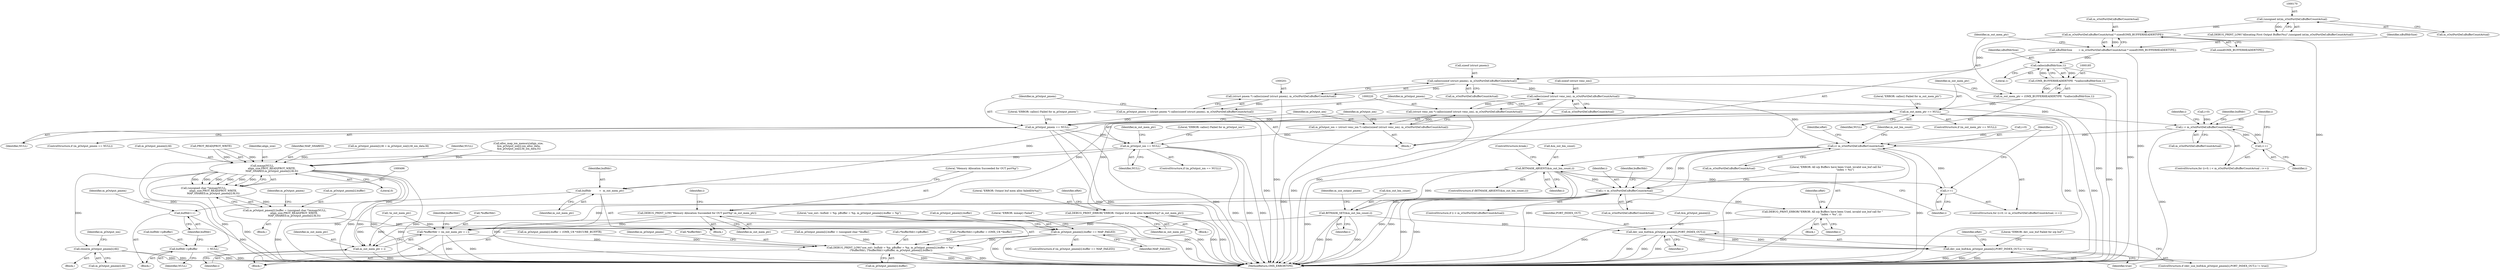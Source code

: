 digraph "0_Android_89913d7df36dbeb458ce165856bd6505a2ec647d_0@API" {
"1000176" [label="(Call,m_sOutPortDef.nBufferCountActual * sizeof(OMX_BUFFERHEADERTYPE))"];
"1000169" [label="(Call,(unsigned int)m_sOutPortDef.nBufferCountActual)"];
"1000174" [label="(Call,nBufHdrSize        = m_sOutPortDef.nBufferCountActual * sizeof(OMX_BUFFERHEADERTYPE))"];
"1000186" [label="(Call,calloc(nBufHdrSize,1))"];
"1000184" [label="(Call,(OMX_BUFFERHEADERTYPE  *)calloc(nBufHdrSize,1))"];
"1000182" [label="(Call,m_out_mem_ptr = (OMX_BUFFERHEADERTYPE  *)calloc(nBufHdrSize,1))"];
"1000190" [label="(Call,m_out_mem_ptr == NULL)"];
"1000209" [label="(Call,m_pOutput_pmem == NULL)"];
"1000228" [label="(Call,m_pOutput_ion == NULL)"];
"1000290" [label="(Call,bufHdr->pBuffer            = NULL)"];
"1000497" [label="(Call,mmap(NULL,\n                        align_size,PROT_READ|PROT_WRITE,\n                        MAP_SHARED,m_pOutput_pmem[i].fd,0))"];
"1000495" [label="(Call,(unsigned char *)mmap(NULL,\n                        align_size,PROT_READ|PROT_WRITE,\n                        MAP_SHARED,m_pOutput_pmem[i].fd,0))"];
"1000489" [label="(Call,m_pOutput_pmem[i].buffer = (unsigned char *)mmap(NULL,\n                        align_size,PROT_READ|PROT_WRITE,\n                        MAP_SHARED,m_pOutput_pmem[i].fd,0))"];
"1000511" [label="(Call,m_pOutput_pmem[i].buffer == MAP_FAILED)"];
"1000608" [label="(Call,DEBUG_PRINT_LOW(\"use_out:: bufhdr = %p, pBuffer = %p, m_pOutput_pmem[i].buffer = %p\",\n (*bufferHdr), (*bufferHdr)->pBuffer, m_pOutput_pmem[i].buffer))"];
"1000521" [label="(Call,close(m_pOutput_pmem[i].fd))"];
"1000239" [label="(Call,bufHdr          =  m_out_mem_ptr)"];
"1000295" [label="(Call,bufHdr++)"];
"1000242" [label="(Call,DEBUG_PRINT_LOW(\"Memory Allocation Succeeded for OUT port%p\",m_out_mem_ptr))"];
"1000371" [label="(Call,*bufferHdr = (m_out_mem_ptr + i ))"];
"1000374" [label="(Call,m_out_mem_ptr + i)"];
"1000334" [label="(Call,DEBUG_PRINT_ERROR(\"ERROR: Output buf mem alloc failed[0x%p]\",m_out_mem_ptr))"];
"1000202" [label="(Call,calloc(sizeof (struct pmem), m_sOutPortDef.nBufferCountActual))"];
"1000200" [label="(Call,(struct pmem *) calloc(sizeof (struct pmem), m_sOutPortDef.nBufferCountActual))"];
"1000198" [label="(Call,m_pOutput_pmem = (struct pmem *) calloc(sizeof (struct pmem), m_sOutPortDef.nBufferCountActual))"];
"1000221" [label="(Call,calloc(sizeof (struct venc_ion), m_sOutPortDef.nBufferCountActual))"];
"1000219" [label="(Call,(struct venc_ion *) calloc(sizeof (struct venc_ion), m_sOutPortDef.nBufferCountActual))"];
"1000217" [label="(Call,m_pOutput_ion = (struct venc_ion *) calloc(sizeof (struct venc_ion), m_sOutPortDef.nBufferCountActual))"];
"1000249" [label="(Call,i < m_sOutPortDef.nBufferCountActual)"];
"1000254" [label="(Call,i++)"];
"1000344" [label="(Call,i< m_sOutPortDef.nBufferCountActual)"];
"1000353" [label="(Call,BITMASK_ABSENT(&m_out_bm_count,i))"];
"1000349" [label="(Call,i++)"];
"1000365" [label="(Call,i < m_sOutPortDef.nBufferCountActual)"];
"1000391" [label="(Call,BITMASK_SET(&m_out_bm_count,i))"];
"1000623" [label="(Call,dev_use_buf(&m_pOutput_pmem[i],PORT_INDEX_OUT,i))"];
"1000622" [label="(Call,dev_use_buf(&m_pOutput_pmem[i],PORT_INDEX_OUT,i) != true)"];
"1000638" [label="(Call,DEBUG_PRINT_ERROR(\"ERROR: All o/p Buffers have been Used, invalid use_buf call for \"\n                     \"index = %u\", i))"];
"1000167" [label="(Call,DEBUG_PRINT_LOW(\"Allocating First Output Buffer(%u)\",(unsigned int)m_sOutPortDef.nBufferCountActual))"];
"1000183" [label="(Identifier,m_out_mem_ptr)"];
"1000512" [label="(Call,m_pOutput_pmem[i].buffer)"];
"1000169" [label="(Call,(unsigned int)m_sOutPortDef.nBufferCountActual)"];
"1000159" [label="(Block,)"];
"1000296" [label="(Identifier,bufHdr)"];
"1000191" [label="(Identifier,m_out_mem_ptr)"];
"1000639" [label="(Literal,\"ERROR: All o/p Buffers have been Used, invalid use_buf call for \"\n                     \"index = %u\")"];
"1000340" [label="(ControlStructure,for (i=0; i< m_sOutPortDef.nBufferCountActual; i++))"];
"1000366" [label="(Identifier,i)"];
"1000187" [label="(Identifier,nBufHdrSize)"];
"1000244" [label="(Identifier,m_out_mem_ptr)"];
"1000345" [label="(Identifier,i)"];
"1000230" [label="(Identifier,NULL)"];
"1000157" [label="(Call,!m_out_mem_ptr)"];
"1000630" [label="(Identifier,true)"];
"1000626" [label="(Identifier,m_pOutput_pmem)"];
"1000334" [label="(Call,DEBUG_PRINT_ERROR(\"ERROR: Output buf mem alloc failed[0x%p]\",m_out_mem_ptr))"];
"1000371" [label="(Call,*bufferHdr = (m_out_mem_ptr + i ))"];
"1000211" [label="(Identifier,NULL)"];
"1000610" [label="(Call,*bufferHdr)"];
"1000629" [label="(Identifier,i)"];
"1000373" [label="(Identifier,bufferHdr)"];
"1000335" [label="(Literal,\"ERROR: Output buf mem alloc failed[0x%p]\")"];
"1000621" [label="(ControlStructure,if (dev_use_buf(&m_pOutput_pmem[i],PORT_INDEX_OUT,i) != true))"];
"1000199" [label="(Identifier,m_pOutput_pmem)"];
"1000517" [label="(Identifier,MAP_FAILED)"];
"1000242" [label="(Call,DEBUG_PRINT_LOW(\"Memory Allocation Succeeded for OUT port%p\",m_out_mem_ptr))"];
"1000391" [label="(Call,BITMASK_SET(&m_out_bm_count,i))"];
"1000221" [label="(Call,calloc(sizeof (struct venc_ion), m_sOutPortDef.nBufferCountActual))"];
"1000175" [label="(Identifier,nBufHdrSize)"];
"1000497" [label="(Call,mmap(NULL,\n                        align_size,PROT_READ|PROT_WRITE,\n                        MAP_SHARED,m_pOutput_pmem[i].fd,0))"];
"1000210" [label="(Identifier,m_pOutput_pmem)"];
"1000509" [label="(Literal,0)"];
"1000171" [label="(Call,m_sOutPortDef.nBufferCountActual)"];
"1000190" [label="(Call,m_out_mem_ptr == NULL)"];
"1000504" [label="(Call,m_pOutput_pmem[i].fd)"];
"1000217" [label="(Call,m_pOutput_ion = (struct venc_ion *) calloc(sizeof (struct venc_ion), m_sOutPortDef.nBufferCountActual))"];
"1000520" [label="(Literal,\"ERROR: mmap() Failed\")"];
"1000247" [label="(Identifier,i)"];
"1000259" [label="(Identifier,bufHdr)"];
"1000367" [label="(Call,m_sOutPortDef.nBufferCountActual)"];
"1000645" [label="(Identifier,eRet)"];
"1000250" [label="(Identifier,i)"];
"1000342" [label="(Identifier,i)"];
"1000354" [label="(Call,&m_out_bm_count)"];
"1000394" [label="(Identifier,i)"];
"1000192" [label="(Identifier,NULL)"];
"1000202" [label="(Call,calloc(sizeof (struct pmem), m_sOutPortDef.nBufferCountActual))"];
"1000229" [label="(Identifier,m_pOutput_ion)"];
"1000500" [label="(Call,PROT_READ|PROT_WRITE)"];
"1000495" [label="(Call,(unsigned char *)mmap(NULL,\n                        align_size,PROT_READ|PROT_WRITE,\n                        MAP_SHARED,m_pOutput_pmem[i].fd,0))"];
"1000623" [label="(Call,dev_use_buf(&m_pOutput_pmem[i],PORT_INDEX_OUT,i))"];
"1000588" [label="(Call,m_pOutput_pmem[i].buffer = (unsigned char *)buffer)"];
"1000186" [label="(Call,calloc(nBufHdrSize,1))"];
"1000499" [label="(Identifier,align_size)"];
"1000349" [label="(Call,i++)"];
"1000241" [label="(Identifier,m_out_mem_ptr)"];
"1000350" [label="(Identifier,i)"];
"1000510" [label="(ControlStructure,if (m_pOutput_pmem[i].buffer == MAP_FAILED))"];
"1000295" [label="(Call,bufHdr++)"];
"1000344" [label="(Call,i< m_sOutPortDef.nBufferCountActual)"];
"1000208" [label="(ControlStructure,if (m_pOutput_pmem == NULL))"];
"1000370" [label="(Block,)"];
"1000353" [label="(Call,BITMASK_ABSENT(&m_out_bm_count,i))"];
"1000352" [label="(ControlStructure,if (BITMASK_ABSENT(&m_out_bm_count,i)))"];
"1000356" [label="(Identifier,i)"];
"1000522" [label="(Call,m_pOutput_pmem[i].fd)"];
"1000346" [label="(Call,m_sOutPortDef.nBufferCountActual)"];
"1000488" [label="(Block,)"];
"1000612" [label="(Call,(*bufferHdr)->pBuffer)"];
"1000243" [label="(Literal,\"Memory Allocation Succeeded for OUT port%p\")"];
"1000233" [label="(Literal,\"ERROR: calloc() Failed for m_pOutput_ion\")"];
"1000237" [label="(Identifier,m_out_mem_ptr)"];
"1000189" [label="(ControlStructure,if (m_out_mem_ptr == NULL))"];
"1000374" [label="(Call,m_out_mem_ptr + i)"];
"1000377" [label="(Call,(*bufferHdr)->pBuffer = (OMX_U8 *)buffer)"];
"1000514" [label="(Identifier,m_pOutput_pmem)"];
"1000476" [label="(Call,m_pOutput_pmem[i].buffer = (OMX_U8 *)SECURE_BUFPTR)"];
"1000336" [label="(Identifier,m_out_mem_ptr)"];
"1000376" [label="(Identifier,i)"];
"1000333" [label="(Block,)"];
"1000633" [label="(Literal,\"ERROR: dev_use_buf Failed for o/p buf\")"];
"1000609" [label="(Literal,\"use_out:: bufhdr = %p, pBuffer = %p, m_pOutput_pmem[i].buffer = %p\")"];
"1000637" [label="(Block,)"];
"1000392" [label="(Call,&m_out_bm_count)"];
"1000240" [label="(Identifier,bufHdr)"];
"1000209" [label="(Call,m_pOutput_pmem == NULL)"];
"1000521" [label="(Call,close(m_pOutput_pmem[i].fd))"];
"1000511" [label="(Call,m_pOutput_pmem[i].buffer == MAP_FAILED)"];
"1000177" [label="(Call,m_sOutPortDef.nBufferCountActual)"];
"1000642" [label="(Identifier,eRet)"];
"1000365" [label="(Call,i < m_sOutPortDef.nBufferCountActual)"];
"1000246" [label="(Call,i=0)"];
"1000372" [label="(Call,*bufferHdr)"];
"1000290" [label="(Call,bufHdr->pBuffer            = NULL)"];
"1000238" [label="(Block,)"];
"1000503" [label="(Identifier,MAP_SHARED)"];
"1000180" [label="(Call,sizeof(OMX_BUFFERHEADERTYPE))"];
"1000205" [label="(Call,m_sOutPortDef.nBufferCountActual)"];
"1000254" [label="(Call,i++)"];
"1000380" [label="(Identifier,bufferHdr)"];
"1000361" [label="(Identifier,eRet)"];
"1000249" [label="(Call,i < m_sOutPortDef.nBufferCountActual)"];
"1000256" [label="(Block,)"];
"1000203" [label="(Call,sizeof (struct pmem))"];
"1000219" [label="(Call,(struct venc_ion *) calloc(sizeof (struct venc_ion), m_sOutPortDef.nBufferCountActual))"];
"1000608" [label="(Call,DEBUG_PRINT_LOW(\"use_out:: bufhdr = %p, pBuffer = %p, m_pOutput_pmem[i].buffer = %p\",\n (*bufferHdr), (*bufferHdr)->pBuffer, m_pOutput_pmem[i].buffer))"];
"1000375" [label="(Identifier,m_out_mem_ptr)"];
"1000251" [label="(Call,m_sOutPortDef.nBufferCountActual)"];
"1000214" [label="(Literal,\"ERROR: calloc() Failed for m_pOutput_pmem\")"];
"1000198" [label="(Call,m_pOutput_pmem = (struct pmem *) calloc(sizeof (struct pmem), m_sOutPortDef.nBufferCountActual))"];
"1000174" [label="(Call,nBufHdrSize        = m_sOutPortDef.nBufferCountActual * sizeof(OMX_BUFFERHEADERTYPE))"];
"1000364" [label="(ControlStructure,if (i < m_sOutPortDef.nBufferCountActual))"];
"1000628" [label="(Identifier,PORT_INDEX_OUT)"];
"1000224" [label="(Call,m_sOutPortDef.nBufferCountActual)"];
"1000255" [label="(Identifier,i)"];
"1000638" [label="(Call,DEBUG_PRINT_ERROR(\"ERROR: All o/p Buffers have been Used, invalid use_buf call for \"\n                     \"index = %u\", i))"];
"1000195" [label="(Literal,\"ERROR: calloc() Failed for m_out_mem_ptr\")"];
"1000239" [label="(Call,bufHdr          =  m_out_mem_ptr)"];
"1000176" [label="(Call,m_sOutPortDef.nBufferCountActual * sizeof(OMX_BUFFERHEADERTYPE))"];
"1000447" [label="(Call,m_pOutput_pmem[i].fd = m_pOutput_ion[i].fd_ion_data.fd)"];
"1000358" [label="(ControlStructure,break;)"];
"1000616" [label="(Call,m_pOutput_pmem[i].buffer)"];
"1000188" [label="(Literal,1)"];
"1000397" [label="(Identifier,m_use_output_pmem)"];
"1000640" [label="(Identifier,i)"];
"1000222" [label="(Call,sizeof (struct venc_ion))"];
"1000490" [label="(Call,m_pOutput_pmem[i].buffer)"];
"1000498" [label="(Identifier,NULL)"];
"1000530" [label="(Identifier,m_pOutput_ion)"];
"1000200" [label="(Call,(struct pmem *) calloc(sizeof (struct pmem), m_sOutPortDef.nBufferCountActual))"];
"1000294" [label="(Identifier,NULL)"];
"1000355" [label="(Identifier,m_out_bm_count)"];
"1000218" [label="(Identifier,m_pOutput_ion)"];
"1000419" [label="(Call,alloc_map_ion_memory(align_size,\n &m_pOutput_ion[i].ion_alloc_data,\n &m_pOutput_ion[i].fd_ion_data,0))"];
"1000341" [label="(Call,i=0)"];
"1000518" [label="(Block,)"];
"1000228" [label="(Call,m_pOutput_ion == NULL)"];
"1000646" [label="(MethodReturn,OMX_ERRORTYPE)"];
"1000338" [label="(Identifier,eRet)"];
"1000291" [label="(Call,bufHdr->pBuffer)"];
"1000622" [label="(Call,dev_use_buf(&m_pOutput_pmem[i],PORT_INDEX_OUT,i) != true)"];
"1000245" [label="(ControlStructure,for (i=0; i < m_sOutPortDef.nBufferCountActual ; i++))"];
"1000300" [label="(Identifier,m_pOutput_pmem)"];
"1000624" [label="(Call,&m_pOutput_pmem[i])"];
"1000489" [label="(Call,m_pOutput_pmem[i].buffer = (unsigned char *)mmap(NULL,\n                        align_size,PROT_READ|PROT_WRITE,\n                        MAP_SHARED,m_pOutput_pmem[i].fd,0))"];
"1000182" [label="(Call,m_out_mem_ptr = (OMX_BUFFERHEADERTYPE  *)calloc(nBufHdrSize,1))"];
"1000227" [label="(ControlStructure,if (m_pOutput_ion == NULL))"];
"1000184" [label="(Call,(OMX_BUFFERHEADERTYPE  *)calloc(nBufHdrSize,1))"];
"1000176" -> "1000174"  [label="AST: "];
"1000176" -> "1000180"  [label="CFG: "];
"1000177" -> "1000176"  [label="AST: "];
"1000180" -> "1000176"  [label="AST: "];
"1000174" -> "1000176"  [label="CFG: "];
"1000176" -> "1000646"  [label="DDG: "];
"1000176" -> "1000174"  [label="DDG: "];
"1000169" -> "1000176"  [label="DDG: "];
"1000176" -> "1000202"  [label="DDG: "];
"1000169" -> "1000167"  [label="AST: "];
"1000169" -> "1000171"  [label="CFG: "];
"1000170" -> "1000169"  [label="AST: "];
"1000171" -> "1000169"  [label="AST: "];
"1000167" -> "1000169"  [label="CFG: "];
"1000169" -> "1000167"  [label="DDG: "];
"1000174" -> "1000159"  [label="AST: "];
"1000175" -> "1000174"  [label="AST: "];
"1000183" -> "1000174"  [label="CFG: "];
"1000174" -> "1000646"  [label="DDG: "];
"1000174" -> "1000186"  [label="DDG: "];
"1000186" -> "1000184"  [label="AST: "];
"1000186" -> "1000188"  [label="CFG: "];
"1000187" -> "1000186"  [label="AST: "];
"1000188" -> "1000186"  [label="AST: "];
"1000184" -> "1000186"  [label="CFG: "];
"1000186" -> "1000646"  [label="DDG: "];
"1000186" -> "1000184"  [label="DDG: "];
"1000186" -> "1000184"  [label="DDG: "];
"1000184" -> "1000182"  [label="AST: "];
"1000185" -> "1000184"  [label="AST: "];
"1000182" -> "1000184"  [label="CFG: "];
"1000184" -> "1000646"  [label="DDG: "];
"1000184" -> "1000182"  [label="DDG: "];
"1000182" -> "1000159"  [label="AST: "];
"1000183" -> "1000182"  [label="AST: "];
"1000191" -> "1000182"  [label="CFG: "];
"1000182" -> "1000646"  [label="DDG: "];
"1000182" -> "1000190"  [label="DDG: "];
"1000190" -> "1000189"  [label="AST: "];
"1000190" -> "1000192"  [label="CFG: "];
"1000191" -> "1000190"  [label="AST: "];
"1000192" -> "1000190"  [label="AST: "];
"1000195" -> "1000190"  [label="CFG: "];
"1000199" -> "1000190"  [label="CFG: "];
"1000190" -> "1000646"  [label="DDG: "];
"1000190" -> "1000646"  [label="DDG: "];
"1000190" -> "1000646"  [label="DDG: "];
"1000190" -> "1000209"  [label="DDG: "];
"1000190" -> "1000239"  [label="DDG: "];
"1000190" -> "1000242"  [label="DDG: "];
"1000190" -> "1000334"  [label="DDG: "];
"1000209" -> "1000208"  [label="AST: "];
"1000209" -> "1000211"  [label="CFG: "];
"1000210" -> "1000209"  [label="AST: "];
"1000211" -> "1000209"  [label="AST: "];
"1000214" -> "1000209"  [label="CFG: "];
"1000218" -> "1000209"  [label="CFG: "];
"1000209" -> "1000646"  [label="DDG: "];
"1000209" -> "1000646"  [label="DDG: "];
"1000209" -> "1000646"  [label="DDG: "];
"1000198" -> "1000209"  [label="DDG: "];
"1000209" -> "1000228"  [label="DDG: "];
"1000228" -> "1000227"  [label="AST: "];
"1000228" -> "1000230"  [label="CFG: "];
"1000229" -> "1000228"  [label="AST: "];
"1000230" -> "1000228"  [label="AST: "];
"1000233" -> "1000228"  [label="CFG: "];
"1000237" -> "1000228"  [label="CFG: "];
"1000228" -> "1000646"  [label="DDG: "];
"1000228" -> "1000646"  [label="DDG: "];
"1000228" -> "1000646"  [label="DDG: "];
"1000217" -> "1000228"  [label="DDG: "];
"1000228" -> "1000290"  [label="DDG: "];
"1000228" -> "1000497"  [label="DDG: "];
"1000290" -> "1000256"  [label="AST: "];
"1000290" -> "1000294"  [label="CFG: "];
"1000291" -> "1000290"  [label="AST: "];
"1000294" -> "1000290"  [label="AST: "];
"1000296" -> "1000290"  [label="CFG: "];
"1000290" -> "1000646"  [label="DDG: "];
"1000290" -> "1000646"  [label="DDG: "];
"1000497" -> "1000495"  [label="AST: "];
"1000497" -> "1000509"  [label="CFG: "];
"1000498" -> "1000497"  [label="AST: "];
"1000499" -> "1000497"  [label="AST: "];
"1000500" -> "1000497"  [label="AST: "];
"1000503" -> "1000497"  [label="AST: "];
"1000504" -> "1000497"  [label="AST: "];
"1000509" -> "1000497"  [label="AST: "];
"1000495" -> "1000497"  [label="CFG: "];
"1000497" -> "1000646"  [label="DDG: "];
"1000497" -> "1000646"  [label="DDG: "];
"1000497" -> "1000646"  [label="DDG: "];
"1000497" -> "1000646"  [label="DDG: "];
"1000497" -> "1000646"  [label="DDG: "];
"1000497" -> "1000495"  [label="DDG: "];
"1000497" -> "1000495"  [label="DDG: "];
"1000497" -> "1000495"  [label="DDG: "];
"1000497" -> "1000495"  [label="DDG: "];
"1000497" -> "1000495"  [label="DDG: "];
"1000497" -> "1000495"  [label="DDG: "];
"1000419" -> "1000497"  [label="DDG: "];
"1000500" -> "1000497"  [label="DDG: "];
"1000500" -> "1000497"  [label="DDG: "];
"1000447" -> "1000497"  [label="DDG: "];
"1000497" -> "1000521"  [label="DDG: "];
"1000495" -> "1000489"  [label="AST: "];
"1000496" -> "1000495"  [label="AST: "];
"1000489" -> "1000495"  [label="CFG: "];
"1000495" -> "1000646"  [label="DDG: "];
"1000495" -> "1000489"  [label="DDG: "];
"1000489" -> "1000488"  [label="AST: "];
"1000490" -> "1000489"  [label="AST: "];
"1000514" -> "1000489"  [label="CFG: "];
"1000489" -> "1000646"  [label="DDG: "];
"1000489" -> "1000511"  [label="DDG: "];
"1000511" -> "1000510"  [label="AST: "];
"1000511" -> "1000517"  [label="CFG: "];
"1000512" -> "1000511"  [label="AST: "];
"1000517" -> "1000511"  [label="AST: "];
"1000520" -> "1000511"  [label="CFG: "];
"1000609" -> "1000511"  [label="CFG: "];
"1000511" -> "1000646"  [label="DDG: "];
"1000511" -> "1000646"  [label="DDG: "];
"1000511" -> "1000646"  [label="DDG: "];
"1000511" -> "1000608"  [label="DDG: "];
"1000608" -> "1000370"  [label="AST: "];
"1000608" -> "1000616"  [label="CFG: "];
"1000609" -> "1000608"  [label="AST: "];
"1000610" -> "1000608"  [label="AST: "];
"1000612" -> "1000608"  [label="AST: "];
"1000616" -> "1000608"  [label="AST: "];
"1000626" -> "1000608"  [label="CFG: "];
"1000608" -> "1000646"  [label="DDG: "];
"1000608" -> "1000646"  [label="DDG: "];
"1000608" -> "1000646"  [label="DDG: "];
"1000608" -> "1000646"  [label="DDG: "];
"1000371" -> "1000608"  [label="DDG: "];
"1000377" -> "1000608"  [label="DDG: "];
"1000588" -> "1000608"  [label="DDG: "];
"1000476" -> "1000608"  [label="DDG: "];
"1000521" -> "1000518"  [label="AST: "];
"1000521" -> "1000522"  [label="CFG: "];
"1000522" -> "1000521"  [label="AST: "];
"1000530" -> "1000521"  [label="CFG: "];
"1000521" -> "1000646"  [label="DDG: "];
"1000521" -> "1000646"  [label="DDG: "];
"1000239" -> "1000238"  [label="AST: "];
"1000239" -> "1000241"  [label="CFG: "];
"1000240" -> "1000239"  [label="AST: "];
"1000241" -> "1000239"  [label="AST: "];
"1000243" -> "1000239"  [label="CFG: "];
"1000239" -> "1000646"  [label="DDG: "];
"1000239" -> "1000295"  [label="DDG: "];
"1000295" -> "1000256"  [label="AST: "];
"1000295" -> "1000296"  [label="CFG: "];
"1000296" -> "1000295"  [label="AST: "];
"1000300" -> "1000295"  [label="CFG: "];
"1000295" -> "1000646"  [label="DDG: "];
"1000242" -> "1000238"  [label="AST: "];
"1000242" -> "1000244"  [label="CFG: "];
"1000243" -> "1000242"  [label="AST: "];
"1000244" -> "1000242"  [label="AST: "];
"1000247" -> "1000242"  [label="CFG: "];
"1000242" -> "1000646"  [label="DDG: "];
"1000242" -> "1000646"  [label="DDG: "];
"1000242" -> "1000371"  [label="DDG: "];
"1000242" -> "1000374"  [label="DDG: "];
"1000371" -> "1000370"  [label="AST: "];
"1000371" -> "1000374"  [label="CFG: "];
"1000372" -> "1000371"  [label="AST: "];
"1000374" -> "1000371"  [label="AST: "];
"1000380" -> "1000371"  [label="CFG: "];
"1000371" -> "1000646"  [label="DDG: "];
"1000371" -> "1000646"  [label="DDG: "];
"1000334" -> "1000371"  [label="DDG: "];
"1000157" -> "1000371"  [label="DDG: "];
"1000365" -> "1000371"  [label="DDG: "];
"1000374" -> "1000376"  [label="CFG: "];
"1000375" -> "1000374"  [label="AST: "];
"1000376" -> "1000374"  [label="AST: "];
"1000374" -> "1000646"  [label="DDG: "];
"1000334" -> "1000374"  [label="DDG: "];
"1000157" -> "1000374"  [label="DDG: "];
"1000365" -> "1000374"  [label="DDG: "];
"1000334" -> "1000333"  [label="AST: "];
"1000334" -> "1000336"  [label="CFG: "];
"1000335" -> "1000334"  [label="AST: "];
"1000336" -> "1000334"  [label="AST: "];
"1000338" -> "1000334"  [label="CFG: "];
"1000334" -> "1000646"  [label="DDG: "];
"1000334" -> "1000646"  [label="DDG: "];
"1000202" -> "1000200"  [label="AST: "];
"1000202" -> "1000205"  [label="CFG: "];
"1000203" -> "1000202"  [label="AST: "];
"1000205" -> "1000202"  [label="AST: "];
"1000200" -> "1000202"  [label="CFG: "];
"1000202" -> "1000646"  [label="DDG: "];
"1000202" -> "1000200"  [label="DDG: "];
"1000202" -> "1000221"  [label="DDG: "];
"1000200" -> "1000198"  [label="AST: "];
"1000201" -> "1000200"  [label="AST: "];
"1000198" -> "1000200"  [label="CFG: "];
"1000200" -> "1000646"  [label="DDG: "];
"1000200" -> "1000198"  [label="DDG: "];
"1000198" -> "1000159"  [label="AST: "];
"1000199" -> "1000198"  [label="AST: "];
"1000210" -> "1000198"  [label="CFG: "];
"1000198" -> "1000646"  [label="DDG: "];
"1000221" -> "1000219"  [label="AST: "];
"1000221" -> "1000224"  [label="CFG: "];
"1000222" -> "1000221"  [label="AST: "];
"1000224" -> "1000221"  [label="AST: "];
"1000219" -> "1000221"  [label="CFG: "];
"1000221" -> "1000646"  [label="DDG: "];
"1000221" -> "1000219"  [label="DDG: "];
"1000221" -> "1000249"  [label="DDG: "];
"1000221" -> "1000344"  [label="DDG: "];
"1000219" -> "1000217"  [label="AST: "];
"1000220" -> "1000219"  [label="AST: "];
"1000217" -> "1000219"  [label="CFG: "];
"1000219" -> "1000646"  [label="DDG: "];
"1000219" -> "1000217"  [label="DDG: "];
"1000217" -> "1000159"  [label="AST: "];
"1000218" -> "1000217"  [label="AST: "];
"1000229" -> "1000217"  [label="CFG: "];
"1000217" -> "1000646"  [label="DDG: "];
"1000249" -> "1000245"  [label="AST: "];
"1000249" -> "1000251"  [label="CFG: "];
"1000250" -> "1000249"  [label="AST: "];
"1000251" -> "1000249"  [label="AST: "];
"1000259" -> "1000249"  [label="CFG: "];
"1000342" -> "1000249"  [label="CFG: "];
"1000249" -> "1000646"  [label="DDG: "];
"1000254" -> "1000249"  [label="DDG: "];
"1000246" -> "1000249"  [label="DDG: "];
"1000249" -> "1000254"  [label="DDG: "];
"1000249" -> "1000344"  [label="DDG: "];
"1000254" -> "1000245"  [label="AST: "];
"1000254" -> "1000255"  [label="CFG: "];
"1000255" -> "1000254"  [label="AST: "];
"1000250" -> "1000254"  [label="CFG: "];
"1000344" -> "1000340"  [label="AST: "];
"1000344" -> "1000346"  [label="CFG: "];
"1000345" -> "1000344"  [label="AST: "];
"1000346" -> "1000344"  [label="AST: "];
"1000355" -> "1000344"  [label="CFG: "];
"1000361" -> "1000344"  [label="CFG: "];
"1000344" -> "1000646"  [label="DDG: "];
"1000344" -> "1000646"  [label="DDG: "];
"1000344" -> "1000646"  [label="DDG: "];
"1000341" -> "1000344"  [label="DDG: "];
"1000349" -> "1000344"  [label="DDG: "];
"1000344" -> "1000353"  [label="DDG: "];
"1000344" -> "1000365"  [label="DDG: "];
"1000344" -> "1000365"  [label="DDG: "];
"1000353" -> "1000352"  [label="AST: "];
"1000353" -> "1000356"  [label="CFG: "];
"1000354" -> "1000353"  [label="AST: "];
"1000356" -> "1000353"  [label="AST: "];
"1000358" -> "1000353"  [label="CFG: "];
"1000350" -> "1000353"  [label="CFG: "];
"1000353" -> "1000646"  [label="DDG: "];
"1000353" -> "1000646"  [label="DDG: "];
"1000353" -> "1000646"  [label="DDG: "];
"1000353" -> "1000349"  [label="DDG: "];
"1000353" -> "1000365"  [label="DDG: "];
"1000353" -> "1000391"  [label="DDG: "];
"1000349" -> "1000340"  [label="AST: "];
"1000349" -> "1000350"  [label="CFG: "];
"1000350" -> "1000349"  [label="AST: "];
"1000345" -> "1000349"  [label="CFG: "];
"1000365" -> "1000364"  [label="AST: "];
"1000365" -> "1000367"  [label="CFG: "];
"1000366" -> "1000365"  [label="AST: "];
"1000367" -> "1000365"  [label="AST: "];
"1000373" -> "1000365"  [label="CFG: "];
"1000639" -> "1000365"  [label="CFG: "];
"1000365" -> "1000646"  [label="DDG: "];
"1000365" -> "1000646"  [label="DDG: "];
"1000365" -> "1000391"  [label="DDG: "];
"1000365" -> "1000638"  [label="DDG: "];
"1000391" -> "1000370"  [label="AST: "];
"1000391" -> "1000394"  [label="CFG: "];
"1000392" -> "1000391"  [label="AST: "];
"1000394" -> "1000391"  [label="AST: "];
"1000397" -> "1000391"  [label="CFG: "];
"1000391" -> "1000646"  [label="DDG: "];
"1000391" -> "1000646"  [label="DDG: "];
"1000391" -> "1000646"  [label="DDG: "];
"1000391" -> "1000623"  [label="DDG: "];
"1000623" -> "1000622"  [label="AST: "];
"1000623" -> "1000629"  [label="CFG: "];
"1000624" -> "1000623"  [label="AST: "];
"1000628" -> "1000623"  [label="AST: "];
"1000629" -> "1000623"  [label="AST: "];
"1000630" -> "1000623"  [label="CFG: "];
"1000623" -> "1000646"  [label="DDG: "];
"1000623" -> "1000646"  [label="DDG: "];
"1000623" -> "1000646"  [label="DDG: "];
"1000623" -> "1000622"  [label="DDG: "];
"1000623" -> "1000622"  [label="DDG: "];
"1000623" -> "1000622"  [label="DDG: "];
"1000622" -> "1000621"  [label="AST: "];
"1000622" -> "1000630"  [label="CFG: "];
"1000630" -> "1000622"  [label="AST: "];
"1000633" -> "1000622"  [label="CFG: "];
"1000645" -> "1000622"  [label="CFG: "];
"1000622" -> "1000646"  [label="DDG: "];
"1000622" -> "1000646"  [label="DDG: "];
"1000622" -> "1000646"  [label="DDG: "];
"1000638" -> "1000637"  [label="AST: "];
"1000638" -> "1000640"  [label="CFG: "];
"1000639" -> "1000638"  [label="AST: "];
"1000640" -> "1000638"  [label="AST: "];
"1000642" -> "1000638"  [label="CFG: "];
"1000638" -> "1000646"  [label="DDG: "];
"1000638" -> "1000646"  [label="DDG: "];
}
